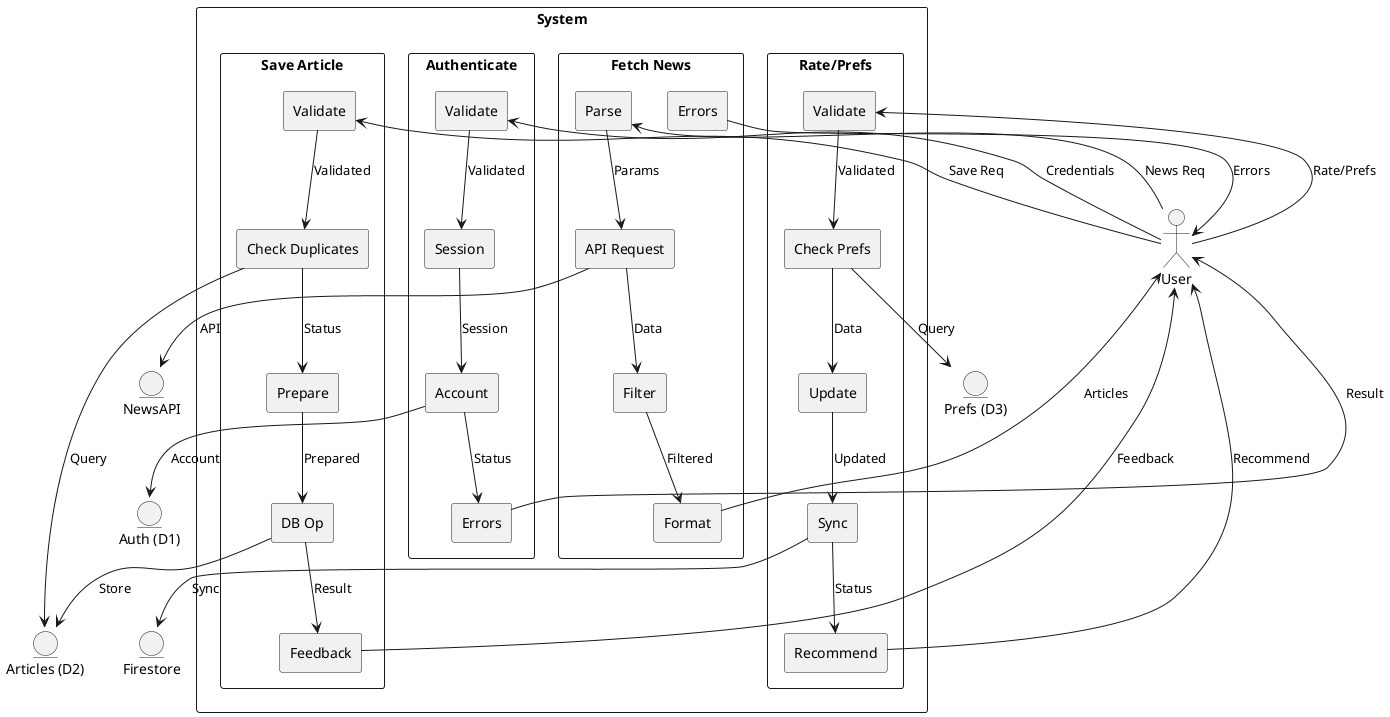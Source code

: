 @startuml
' DFD Level 2 - Tidy Version

actor User
entity "Auth (D1)"
entity "Articles (D2)"
entity "Prefs (D3)"
entity "NewsAPI"
entity "Firestore"

rectangle System {
  rectangle "Authenticate" as P1 {
    rectangle "Validate" as P11
    rectangle "Session" as P12
    rectangle "Account" as P13
    rectangle "Errors" as P14
  }
  rectangle "Fetch News" as P2 {
    rectangle "Parse" as P21
    rectangle "API Request" as P22
    rectangle "Filter" as P23
    rectangle "Format" as P24
    rectangle "Errors" as P25
  }
  rectangle "Save Article" as P3 {
    rectangle "Validate" as P31
    rectangle "Check Duplicates" as P32
    rectangle "Prepare" as P33
    rectangle "DB Op" as P34
    rectangle "Feedback" as P35
  }
  rectangle "Rate/Prefs" as P4 {
    rectangle "Validate" as P41
    rectangle "Check Prefs" as P42
    rectangle "Update" as P43
    rectangle "Sync" as P44
    rectangle "Recommend" as P45
  }
}

User --> P11 : Credentials
P11 --> P12 : Validated
P12 --> P13 : Session
P13 --> "Auth (D1)" : Account
P13 --> P14 : Status
P14 --> User : Result

User --> P21 : News Req
P21 --> P22 : Params
P22 --> "NewsAPI" : API
P22 --> P23 : Data
P23 --> P24 : Filtered
P24 --> User : Articles
P25 --> User : Errors

User --> P31 : Save Req
P31 --> P32 : Validated
P32 --> "Articles (D2)" : Query
P32 --> P33 : Status
P33 --> P34 : Prepared
P34 --> "Articles (D2)" : Store
P34 --> P35 : Result
P35 --> User : Feedback

User --> P41 : Rate/Prefs
P41 --> P42 : Validated
P42 --> "Prefs (D3)" : Query
P42 --> P43 : Data
P43 --> P44 : Updated
P44 --> "Firestore" : Sync
P44 --> P45 : Status
P45 --> User : Recommend

@enduml
